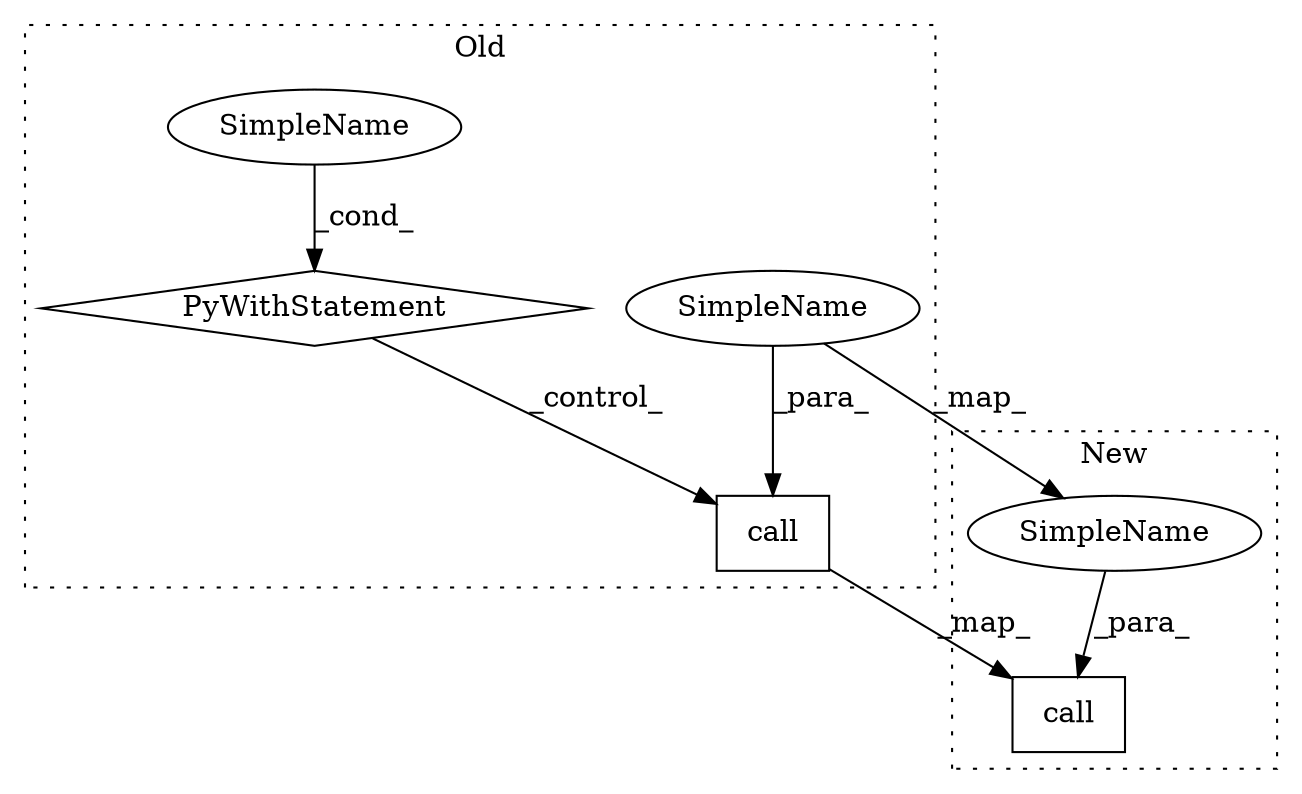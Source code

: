 digraph G {
subgraph cluster0 {
1 [label="call" a="32" s="1730,1885" l="5,1" shape="box"];
3 [label="PyWithStatement" a="104" s="1356,1395" l="10,2" shape="diamond"];
4 [label="SimpleName" a="42" s="" l="" shape="ellipse"];
6 [label="SimpleName" a="42" s="1475" l="7" shape="ellipse"];
label = "Old";
style="dotted";
}
subgraph cluster1 {
2 [label="call" a="32" s="1749,1904" l="5,1" shape="box"];
5 [label="SimpleName" a="42" s="1498" l="7" shape="ellipse"];
label = "New";
style="dotted";
}
1 -> 2 [label="_map_"];
3 -> 1 [label="_control_"];
4 -> 3 [label="_cond_"];
5 -> 2 [label="_para_"];
6 -> 1 [label="_para_"];
6 -> 5 [label="_map_"];
}